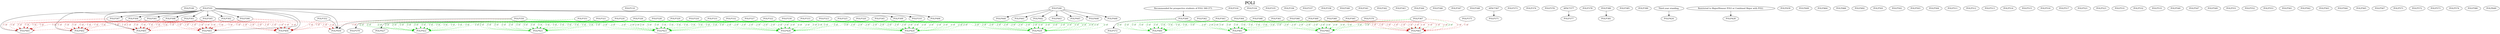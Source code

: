 digraph POLI {
labelloc = "t";
label = "POLI"
fontsize = 27;
"POLI*100"
"POLI*101"
"POLI*110"
"POLI*220"
"POLI*240"
"Recommended for prospective students of POLI 360-373." -> "POLI*260" [style=solid]
"POLI*101" -> "POLI*301" [style=solid]
"POLI*101" -> "POLI*302" [style=solid]
"POLI*101" -> "POLI*303" [style=solid]
"POLI*101" -> "POLI*304" [style=solid]
"POLI*101" -> "POLI*305" [style=solid]
"POLI*101" -> "POLI*306" [style=solid]
"POLI*101" -> "POLI*307" [style=solid]
"POLI*101" -> "POLI*308" [style=solid]
"POLI*101" -> "POLI*309" [style=solid]
"POLI*101" -> "POLI*310" [style=solid]
"POLI*316"
"POLI*320"
"POLI*321"
"POLI*322"
"POLI*323"
"POLI*324"
"POLI*325"
"POLI*326"
"POLI*327"
"POLI*328"
"POLI*329"
"POLI*330"
"POLI*331"
"POLI*332"
"POLI*333"
"POLI*334"
"POLI*335"
"POLI*336"
"POLI*337"
"POLI*338"
"POLI*340"
"POLI*341"
"POLI*342"
"POLI*343"
"POLI*344"
"POLI*345"
"POLI*346"
"POLI*347"
"POLI*348"
"POLI*350"
"POLI*351"
"POLI*352"
"POLI*360"
"POLI*361"
"POLI*362"
"POLI*363"
"POLI*364"
"POLI*365"
"POLI*366"
"POLI*367"
"POLI*368"
"POLI*369"
"POLI*370"
"APSC*367" -> "POLI*371" [style=solid]
"POLI*260" -> "POLI*372" [style=solid]
"POLI*373"
"POLI*374"
"POLI*375"
"POLI*376"
"APSC*377" -> "POLI*377" [style=solid]
"POLI*378"
"POLI*321" -> "POLI*379" [style=solid]
"POLI*380"
"POLI*380" -> "POLI*381" [style=solid]
"POLI*385"
"POLI*390"
"POLI*101" -> "POLI*401" [style=solid]
"POLI*301" -> "POLI*401" [style=dashed] [label="1 of", fontcolor=firebrick4] [color=red3]
"POLI*302" -> "POLI*401" [style=dashed] [label="1 of", fontcolor=firebrick4] [color=red3]
"POLI*303" -> "POLI*401" [style=dashed] [label="1 of", fontcolor=firebrick4] [color=red3]
"POLI*304" -> "POLI*401" [style=dashed] [label="1 of", fontcolor=firebrick4] [color=red3]
"POLI*305" -> "POLI*401" [style=dashed] [label="1 of", fontcolor=firebrick4] [color=red3]
"POLI*306" -> "POLI*401" [style=dashed] [label="1 of", fontcolor=firebrick4] [color=red3]
"POLI*307" -> "POLI*401" [style=dashed] [label="1 of", fontcolor=firebrick4] [color=red3]
"POLI*308" -> "POLI*401" [style=dashed] [label="1 of", fontcolor=firebrick4] [color=red3]
"POLI*101" -> "POLI*402" [style=solid]
"POLI*301" -> "POLI*402" [style=dashed] [label="1 of", fontcolor=firebrick4] [color=red3]
"POLI*302" -> "POLI*402" [style=dashed] [label="1 of", fontcolor=firebrick4] [color=red3]
"POLI*303" -> "POLI*402" [style=dashed] [label="1 of", fontcolor=firebrick4] [color=red3]
"POLI*304" -> "POLI*402" [style=dashed] [label="1 of", fontcolor=firebrick4] [color=red3]
"POLI*305" -> "POLI*402" [style=dashed] [label="1 of", fontcolor=firebrick4] [color=red3]
"POLI*306" -> "POLI*402" [style=dashed] [label="1 of", fontcolor=firebrick4] [color=red3]
"POLI*307" -> "POLI*402" [style=dashed] [label="1 of", fontcolor=firebrick4] [color=red3]
"POLI*308" -> "POLI*402" [style=dashed] [label="1 of", fontcolor=firebrick4] [color=red3]
"POLI*101" -> "POLI*403" [style=solid]
"POLI*301" -> "POLI*403" [style=dashed] [label="1 of", fontcolor=firebrick4] [color=red3]
"POLI*302" -> "POLI*403" [style=dashed] [label="1 of", fontcolor=firebrick4] [color=red3]
"POLI*303" -> "POLI*403" [style=dashed] [label="1 of", fontcolor=firebrick4] [color=red3]
"POLI*304" -> "POLI*403" [style=dashed] [label="1 of", fontcolor=firebrick4] [color=red3]
"POLI*305" -> "POLI*403" [style=dashed] [label="1 of", fontcolor=firebrick4] [color=red3]
"POLI*306" -> "POLI*403" [style=dashed] [label="1 of", fontcolor=firebrick4] [color=red3]
"POLI*307" -> "POLI*403" [style=dashed] [label="1 of", fontcolor=firebrick4] [color=red3]
"POLI*308" -> "POLI*403" [style=dashed] [label="1 of", fontcolor=firebrick4] [color=red3]
"POLI*101" -> "POLI*404" [style=solid]
"POLI*301" -> "POLI*404" [style=dashed] [label="1 of", fontcolor=firebrick4] [color=red3]
"POLI*302" -> "POLI*404" [style=dashed] [label="1 of", fontcolor=firebrick4] [color=red3]
"POLI*303" -> "POLI*404" [style=dashed] [label="1 of", fontcolor=firebrick4] [color=red3]
"POLI*304" -> "POLI*404" [style=dashed] [label="1 of", fontcolor=firebrick4] [color=red3]
"POLI*305" -> "POLI*404" [style=dashed] [label="1 of", fontcolor=firebrick4] [color=red3]
"POLI*306" -> "POLI*404" [style=dashed] [label="1 of", fontcolor=firebrick4] [color=red3]
"POLI*307" -> "POLI*404" [style=dashed] [label="1 of", fontcolor=firebrick4] [color=red3]
"POLI*308" -> "POLI*404" [style=dashed] [label="1 of", fontcolor=firebrick4] [color=red3]
"POLI*350" -> "POLI*404" [style=dashed] [label="1 of", fontcolor=firebrick4] [color=red3]
"POLI*351" -> "POLI*404" [style=dashed] [label="1 of", fontcolor=firebrick4] [color=red3]
"POLI*352" -> "POLI*404" [style=dashed] [label="1 of", fontcolor=firebrick4] [color=red3]
"POLI*101" -> "POLI*405" [style=solid]
"POLI*301" -> "POLI*405" [style=dashed] [label="1 of", fontcolor=firebrick4] [color=red3]
"POLI*302" -> "POLI*405" [style=dashed] [label="1 of", fontcolor=firebrick4] [color=red3]
"POLI*303" -> "POLI*405" [style=dashed] [label="1 of", fontcolor=firebrick4] [color=red3]
"POLI*304" -> "POLI*405" [style=dashed] [label="1 of", fontcolor=firebrick4] [color=red3]
"POLI*305" -> "POLI*405" [style=dashed] [label="1 of", fontcolor=firebrick4] [color=red3]
"POLI*306" -> "POLI*405" [style=dashed] [label="1 of", fontcolor=firebrick4] [color=red3]
"POLI*307" -> "POLI*405" [style=dashed] [label="1 of", fontcolor=firebrick4] [color=red3]
"POLI*308" -> "POLI*405" [style=dashed] [label="1 of", fontcolor=firebrick4] [color=red3]
"POLI*101" -> "POLI*406" [style=solid]
"POLI*220" -> "POLI*420" [style=dashed] [label="2 of", fontcolor=darkgreen] [color=green3]
"POLI*320" -> "POLI*420" [style=dashed] [label="2 of", fontcolor=darkgreen] [color=green3]
"POLI*321" -> "POLI*420" [style=dashed] [label="2 of", fontcolor=darkgreen] [color=green3]
"POLI*322" -> "POLI*420" [style=dashed] [label="2 of", fontcolor=darkgreen] [color=green3]
"POLI*323" -> "POLI*420" [style=dashed] [label="2 of", fontcolor=darkgreen] [color=green3]
"POLI*324" -> "POLI*420" [style=dashed] [label="2 of", fontcolor=darkgreen] [color=green3]
"POLI*325" -> "POLI*420" [style=dashed] [label="2 of", fontcolor=darkgreen] [color=green3]
"POLI*326" -> "POLI*420" [style=dashed] [label="2 of", fontcolor=darkgreen] [color=green3]
"POLI*327" -> "POLI*420" [style=dashed] [label="2 of", fontcolor=darkgreen] [color=green3]
"POLI*328" -> "POLI*420" [style=dashed] [label="2 of", fontcolor=darkgreen] [color=green3]
"POLI*329" -> "POLI*420" [style=dashed] [label="2 of", fontcolor=darkgreen] [color=green3]
"POLI*330" -> "POLI*420" [style=dashed] [label="2 of", fontcolor=darkgreen] [color=green3]
"POLI*331" -> "POLI*420" [style=dashed] [label="2 of", fontcolor=darkgreen] [color=green3]
"POLI*332" -> "POLI*420" [style=dashed] [label="2 of", fontcolor=darkgreen] [color=green3]
"POLI*333" -> "POLI*420" [style=dashed] [label="2 of", fontcolor=darkgreen] [color=green3]
"POLI*350" -> "POLI*420" [style=dashed] [label="2 of", fontcolor=darkgreen] [color=green3]
"POLI*351" -> "POLI*420" [style=dashed] [label="2 of", fontcolor=darkgreen] [color=green3]
"POLI*220" -> "POLI*421" [style=dashed] [label="2 of", fontcolor=darkgreen] [color=green3]
"POLI*320" -> "POLI*421" [style=dashed] [label="2 of", fontcolor=darkgreen] [color=green3]
"POLI*321" -> "POLI*421" [style=dashed] [label="2 of", fontcolor=darkgreen] [color=green3]
"POLI*322" -> "POLI*421" [style=dashed] [label="2 of", fontcolor=darkgreen] [color=green3]
"POLI*323" -> "POLI*421" [style=dashed] [label="2 of", fontcolor=darkgreen] [color=green3]
"POLI*324" -> "POLI*421" [style=dashed] [label="2 of", fontcolor=darkgreen] [color=green3]
"POLI*325" -> "POLI*421" [style=dashed] [label="2 of", fontcolor=darkgreen] [color=green3]
"POLI*326" -> "POLI*421" [style=dashed] [label="2 of", fontcolor=darkgreen] [color=green3]
"POLI*327" -> "POLI*421" [style=dashed] [label="2 of", fontcolor=darkgreen] [color=green3]
"POLI*328" -> "POLI*421" [style=dashed] [label="2 of", fontcolor=darkgreen] [color=green3]
"POLI*329" -> "POLI*421" [style=dashed] [label="2 of", fontcolor=darkgreen] [color=green3]
"POLI*330" -> "POLI*421" [style=dashed] [label="2 of", fontcolor=darkgreen] [color=green3]
"POLI*331" -> "POLI*421" [style=dashed] [label="2 of", fontcolor=darkgreen] [color=green3]
"POLI*332" -> "POLI*421" [style=dashed] [label="2 of", fontcolor=darkgreen] [color=green3]
"POLI*333" -> "POLI*421" [style=dashed] [label="2 of", fontcolor=darkgreen] [color=green3]
"POLI*350" -> "POLI*421" [style=dashed] [label="2 of", fontcolor=darkgreen] [color=green3]
"POLI*351" -> "POLI*421" [style=dashed] [label="2 of", fontcolor=darkgreen] [color=green3]
"POLI*220" -> "POLI*422" [style=dashed] [label="2 of", fontcolor=darkgreen] [color=green3]
"POLI*320" -> "POLI*422" [style=dashed] [label="2 of", fontcolor=darkgreen] [color=green3]
"POLI*321" -> "POLI*422" [style=dashed] [label="2 of", fontcolor=darkgreen] [color=green3]
"POLI*322" -> "POLI*422" [style=dashed] [label="2 of", fontcolor=darkgreen] [color=green3]
"POLI*323" -> "POLI*422" [style=dashed] [label="2 of", fontcolor=darkgreen] [color=green3]
"POLI*324" -> "POLI*422" [style=dashed] [label="2 of", fontcolor=darkgreen] [color=green3]
"POLI*325" -> "POLI*422" [style=dashed] [label="2 of", fontcolor=darkgreen] [color=green3]
"POLI*326" -> "POLI*422" [style=dashed] [label="2 of", fontcolor=darkgreen] [color=green3]
"POLI*327" -> "POLI*422" [style=dashed] [label="2 of", fontcolor=darkgreen] [color=green3]
"POLI*328" -> "POLI*422" [style=dashed] [label="2 of", fontcolor=darkgreen] [color=green3]
"POLI*329" -> "POLI*422" [style=dashed] [label="2 of", fontcolor=darkgreen] [color=green3]
"POLI*330" -> "POLI*422" [style=dashed] [label="2 of", fontcolor=darkgreen] [color=green3]
"POLI*331" -> "POLI*422" [style=dashed] [label="2 of", fontcolor=darkgreen] [color=green3]
"POLI*332" -> "POLI*422" [style=dashed] [label="2 of", fontcolor=darkgreen] [color=green3]
"POLI*333" -> "POLI*422" [style=dashed] [label="2 of", fontcolor=darkgreen] [color=green3]
"POLI*350" -> "POLI*422" [style=dashed] [label="2 of", fontcolor=darkgreen] [color=green3]
"POLI*351" -> "POLI*422" [style=dashed] [label="2 of", fontcolor=darkgreen] [color=green3]
"POLI*220" -> "POLI*423" [style=dashed] [label="2 of", fontcolor=darkgreen] [color=green3]
"POLI*320" -> "POLI*423" [style=dashed] [label="2 of", fontcolor=darkgreen] [color=green3]
"POLI*321" -> "POLI*423" [style=dashed] [label="2 of", fontcolor=darkgreen] [color=green3]
"POLI*322" -> "POLI*423" [style=dashed] [label="2 of", fontcolor=darkgreen] [color=green3]
"POLI*323" -> "POLI*423" [style=dashed] [label="2 of", fontcolor=darkgreen] [color=green3]
"POLI*324" -> "POLI*423" [style=dashed] [label="2 of", fontcolor=darkgreen] [color=green3]
"POLI*325" -> "POLI*423" [style=dashed] [label="2 of", fontcolor=darkgreen] [color=green3]
"POLI*326" -> "POLI*423" [style=dashed] [label="2 of", fontcolor=darkgreen] [color=green3]
"POLI*327" -> "POLI*423" [style=dashed] [label="2 of", fontcolor=darkgreen] [color=green3]
"POLI*328" -> "POLI*423" [style=dashed] [label="2 of", fontcolor=darkgreen] [color=green3]
"POLI*329" -> "POLI*423" [style=dashed] [label="2 of", fontcolor=darkgreen] [color=green3]
"POLI*330" -> "POLI*423" [style=dashed] [label="2 of", fontcolor=darkgreen] [color=green3]
"POLI*331" -> "POLI*423" [style=dashed] [label="2 of", fontcolor=darkgreen] [color=green3]
"POLI*332" -> "POLI*423" [style=dashed] [label="2 of", fontcolor=darkgreen] [color=green3]
"POLI*333" -> "POLI*423" [style=dashed] [label="2 of", fontcolor=darkgreen] [color=green3]
"POLI*350" -> "POLI*423" [style=dashed] [label="2 of", fontcolor=darkgreen] [color=green3]
"POLI*351" -> "POLI*423" [style=dashed] [label="2 of", fontcolor=darkgreen] [color=green3]
"Third year standing." -> "POLI*424" [style=solid]
"POLI*220" -> "POLI*426" [style=dashed] [label="2 of", fontcolor=darkgreen] [color=green3]
"POLI*320" -> "POLI*426" [style=dashed] [label="2 of", fontcolor=darkgreen] [color=green3]
"POLI*321" -> "POLI*426" [style=dashed] [label="2 of", fontcolor=darkgreen] [color=green3]
"POLI*322" -> "POLI*426" [style=dashed] [label="2 of", fontcolor=darkgreen] [color=green3]
"POLI*323" -> "POLI*426" [style=dashed] [label="2 of", fontcolor=darkgreen] [color=green3]
"POLI*324" -> "POLI*426" [style=dashed] [label="2 of", fontcolor=darkgreen] [color=green3]
"POLI*325" -> "POLI*426" [style=dashed] [label="2 of", fontcolor=darkgreen] [color=green3]
"POLI*326" -> "POLI*426" [style=dashed] [label="2 of", fontcolor=darkgreen] [color=green3]
"POLI*327" -> "POLI*426" [style=dashed] [label="2 of", fontcolor=darkgreen] [color=green3]
"POLI*328" -> "POLI*426" [style=dashed] [label="2 of", fontcolor=darkgreen] [color=green3]
"POLI*329" -> "POLI*426" [style=dashed] [label="2 of", fontcolor=darkgreen] [color=green3]
"POLI*330" -> "POLI*426" [style=dashed] [label="2 of", fontcolor=darkgreen] [color=green3]
"POLI*331" -> "POLI*426" [style=dashed] [label="2 of", fontcolor=darkgreen] [color=green3]
"POLI*332" -> "POLI*426" [style=dashed] [label="2 of", fontcolor=darkgreen] [color=green3]
"POLI*333" -> "POLI*426" [style=dashed] [label="2 of", fontcolor=darkgreen] [color=green3]
"POLI*350" -> "POLI*426" [style=dashed] [label="2 of", fontcolor=darkgreen] [color=green3]
"POLI*351" -> "POLI*426" [style=dashed] [label="2 of", fontcolor=darkgreen] [color=green3]
"POLI*220" -> "POLI*427" [style=solid]
"Restricted to Major/Honour POLI or Combined Major with POLI." -> "POLI*428" [style=solid]
"POLI*220" -> "POLI*429" [style=dashed] [label="2 of", fontcolor=darkgreen] [color=green3]
"POLI*320" -> "POLI*429" [style=dashed] [label="2 of", fontcolor=darkgreen] [color=green3]
"POLI*321" -> "POLI*429" [style=dashed] [label="2 of", fontcolor=darkgreen] [color=green3]
"POLI*322" -> "POLI*429" [style=dashed] [label="2 of", fontcolor=darkgreen] [color=green3]
"POLI*323" -> "POLI*429" [style=dashed] [label="2 of", fontcolor=darkgreen] [color=green3]
"POLI*324" -> "POLI*429" [style=dashed] [label="2 of", fontcolor=darkgreen] [color=green3]
"POLI*325" -> "POLI*429" [style=dashed] [label="2 of", fontcolor=darkgreen] [color=green3]
"POLI*326" -> "POLI*429" [style=dashed] [label="2 of", fontcolor=darkgreen] [color=green3]
"POLI*327" -> "POLI*429" [style=dashed] [label="2 of", fontcolor=darkgreen] [color=green3]
"POLI*328" -> "POLI*429" [style=dashed] [label="2 of", fontcolor=darkgreen] [color=green3]
"POLI*329" -> "POLI*429" [style=dashed] [label="2 of", fontcolor=darkgreen] [color=green3]
"POLI*330" -> "POLI*429" [style=dashed] [label="2 of", fontcolor=darkgreen] [color=green3]
"POLI*331" -> "POLI*429" [style=dashed] [label="2 of", fontcolor=darkgreen] [color=green3]
"POLI*332" -> "POLI*429" [style=dashed] [label="2 of", fontcolor=darkgreen] [color=green3]
"POLI*333" -> "POLI*429" [style=dashed] [label="2 of", fontcolor=darkgreen] [color=green3]
"POLI*345" -> "POLI*429" [style=dashed] [label="2 of", fontcolor=darkgreen] [color=green3]
"POLI*350" -> "POLI*429" [style=dashed] [label="2 of", fontcolor=darkgreen] [color=green3]
"POLI*351" -> "POLI*429" [style=dashed] [label="2 of", fontcolor=darkgreen] [color=green3]
"POLI*439"
"POLI*240" -> "POLI*440" [style=solid]
"POLI*240" -> "POLI*441" [style=solid]
"POLI*240" -> "POLI*442" [style=solid]
"POLI*240" -> "POLI*443" [style=solid]
"POLI*240" -> "POLI*445" [style=solid]
"POLI*240" -> "POLI*446" [style=solid]
"POLI*240" -> "POLI*448" [style=solid]
"POLI*449"
"POLI*101" -> "POLI*450" [style=solid]
"POLI*302" -> "POLI*450" [style=dashed] [label="1 of", fontcolor=firebrick4] [color=red3]
"POLI*306" -> "POLI*450" [style=dashed] [label="1 of", fontcolor=firebrick4] [color=red3]
"POLI*350" -> "POLI*450"
"POLI*352" -> "POLI*450"
"POLI*260" -> "POLI*460" [style=dashed] [label="2 of", fontcolor=darkgreen] [color=green3]
"POLI*360" -> "POLI*460" [style=dashed] [label="2 of", fontcolor=darkgreen] [color=green3]
"POLI*361" -> "POLI*460" [style=dashed] [label="2 of", fontcolor=darkgreen] [color=green3]
"POLI*362" -> "POLI*460" [style=dashed] [label="2 of", fontcolor=darkgreen] [color=green3]
"POLI*363" -> "POLI*460" [style=dashed] [label="2 of", fontcolor=darkgreen] [color=green3]
"POLI*364" -> "POLI*460" [style=dashed] [label="2 of", fontcolor=darkgreen] [color=green3]
"POLI*365" -> "POLI*460" [style=dashed] [label="2 of", fontcolor=darkgreen] [color=green3]
"POLI*366" -> "POLI*460" [style=dashed] [label="2 of", fontcolor=darkgreen] [color=green3]
"POLI*367" -> "POLI*460" [style=dashed] [label="2 of", fontcolor=darkgreen] [color=green3]
"POLI*368" -> "POLI*460" [style=dashed] [label="2 of", fontcolor=darkgreen] [color=green3]
"POLI*369" -> "POLI*460" [style=dashed] [label="2 of", fontcolor=darkgreen] [color=green3]
"POLI*370" -> "POLI*460" [style=dashed] [label="2 of", fontcolor=darkgreen] [color=green3]
"POLI*260" -> "POLI*461" [style=dashed] [label="2 of", fontcolor=darkgreen] [color=green3]
"POLI*360" -> "POLI*461" [style=dashed] [label="2 of", fontcolor=darkgreen] [color=green3]
"POLI*361" -> "POLI*461" [style=dashed] [label="2 of", fontcolor=darkgreen] [color=green3]
"POLI*362" -> "POLI*461" [style=dashed] [label="2 of", fontcolor=darkgreen] [color=green3]
"POLI*363" -> "POLI*461" [style=dashed] [label="2 of", fontcolor=darkgreen] [color=green3]
"POLI*364" -> "POLI*461" [style=dashed] [label="2 of", fontcolor=darkgreen] [color=green3]
"POLI*365" -> "POLI*461" [style=dashed] [label="2 of", fontcolor=darkgreen] [color=green3]
"POLI*366" -> "POLI*461" [style=dashed] [label="2 of", fontcolor=darkgreen] [color=green3]
"POLI*367" -> "POLI*461" [style=dashed] [label="2 of", fontcolor=darkgreen] [color=green3]
"POLI*368" -> "POLI*461" [style=dashed] [label="2 of", fontcolor=darkgreen] [color=green3]
"POLI*369" -> "POLI*461" [style=dashed] [label="2 of", fontcolor=darkgreen] [color=green3]
"POLI*370" -> "POLI*461" [style=dashed] [label="2 of", fontcolor=darkgreen] [color=green3]
"POLI*260" -> "POLI*462" [style=dashed] [label="2 of", fontcolor=darkgreen] [color=green3]
"POLI*360" -> "POLI*462" [style=dashed] [label="2 of", fontcolor=darkgreen] [color=green3]
"POLI*361" -> "POLI*462" [style=dashed] [label="2 of", fontcolor=darkgreen] [color=green3]
"POLI*362" -> "POLI*462" [style=dashed] [label="2 of", fontcolor=darkgreen] [color=green3]
"POLI*363" -> "POLI*462" [style=dashed] [label="2 of", fontcolor=darkgreen] [color=green3]
"POLI*364" -> "POLI*462" [style=dashed] [label="2 of", fontcolor=darkgreen] [color=green3]
"POLI*365" -> "POLI*462" [style=dashed] [label="2 of", fontcolor=darkgreen] [color=green3]
"POLI*366" -> "POLI*462" [style=dashed] [label="2 of", fontcolor=darkgreen] [color=green3]
"POLI*367" -> "POLI*462" [style=dashed] [label="2 of", fontcolor=darkgreen] [color=green3]
"POLI*368" -> "POLI*462" [style=dashed] [label="2 of", fontcolor=darkgreen] [color=green3]
"POLI*369" -> "POLI*462" [style=dashed] [label="2 of", fontcolor=darkgreen] [color=green3]
"POLI*370" -> "POLI*462" [style=dashed] [label="2 of", fontcolor=darkgreen] [color=green3]
"POLI*260" -> "POLI*463" [style=dashed] [label="1 of", fontcolor=firebrick4] [color=red3]
"POLI*360" -> "POLI*463" [style=dashed] [label="1 of", fontcolor=firebrick4] [color=red3]
"POLI*361" -> "POLI*463" [style=dashed] [label="1 of", fontcolor=firebrick4] [color=red3]
"POLI*362" -> "POLI*463" [style=dashed] [label="1 of", fontcolor=firebrick4] [color=red3]
"POLI*363" -> "POLI*463" [style=dashed] [label="1 of", fontcolor=firebrick4] [color=red3]
"POLI*364" -> "POLI*463" [style=dashed] [label="1 of", fontcolor=firebrick4] [color=red3]
"POLI*365" -> "POLI*463" [style=dashed] [label="1 of", fontcolor=firebrick4] [color=red3]
"POLI*366" -> "POLI*463" [style=dashed] [label="1 of", fontcolor=firebrick4] [color=red3]
"POLI*367" -> "POLI*463" [style=dashed] [label="1 of", fontcolor=firebrick4] [color=red3]
"POLI*368" -> "POLI*463" [style=dashed] [label="1 of", fontcolor=firebrick4] [color=red3]
"POLI*369" -> "POLI*463" [style=dashed] [label="1 of", fontcolor=firebrick4] [color=red3]
"POLI*370" -> "POLI*463" [style=dashed] [label="1 of", fontcolor=firebrick4] [color=red3]
"POLI*375" -> "POLI*463" [style=dashed] [label="1 of", fontcolor=firebrick4] [color=red3]
"POLI*464"
"POLI*466"
"POLI*492"
"POLI*501"
"POLI*502"
"POLI*503"
"POLI*504"
"POLI*511"
"POLI*512"
"POLI*513"
"POLI*514"
"POLI*515"
"POLI*516"
"POLI*517"
"POLI*521"
"POLI*523"
"POLI*531"
"POLI*532"
"POLI*533"
"POLI*540"
"POLI*547"
"POLI*549"
"POLI*551"
"POLI*552"
"POLI*553"
"POLI*561"
"POLI*562"
"POLI*563"
"POLI*564"
"POLI*565"
"POLI*567"
"POLI*571"
"POLI*572"
"POLI*573"
"POLI*574"
"POLI*580"
"POLI*649"
}
